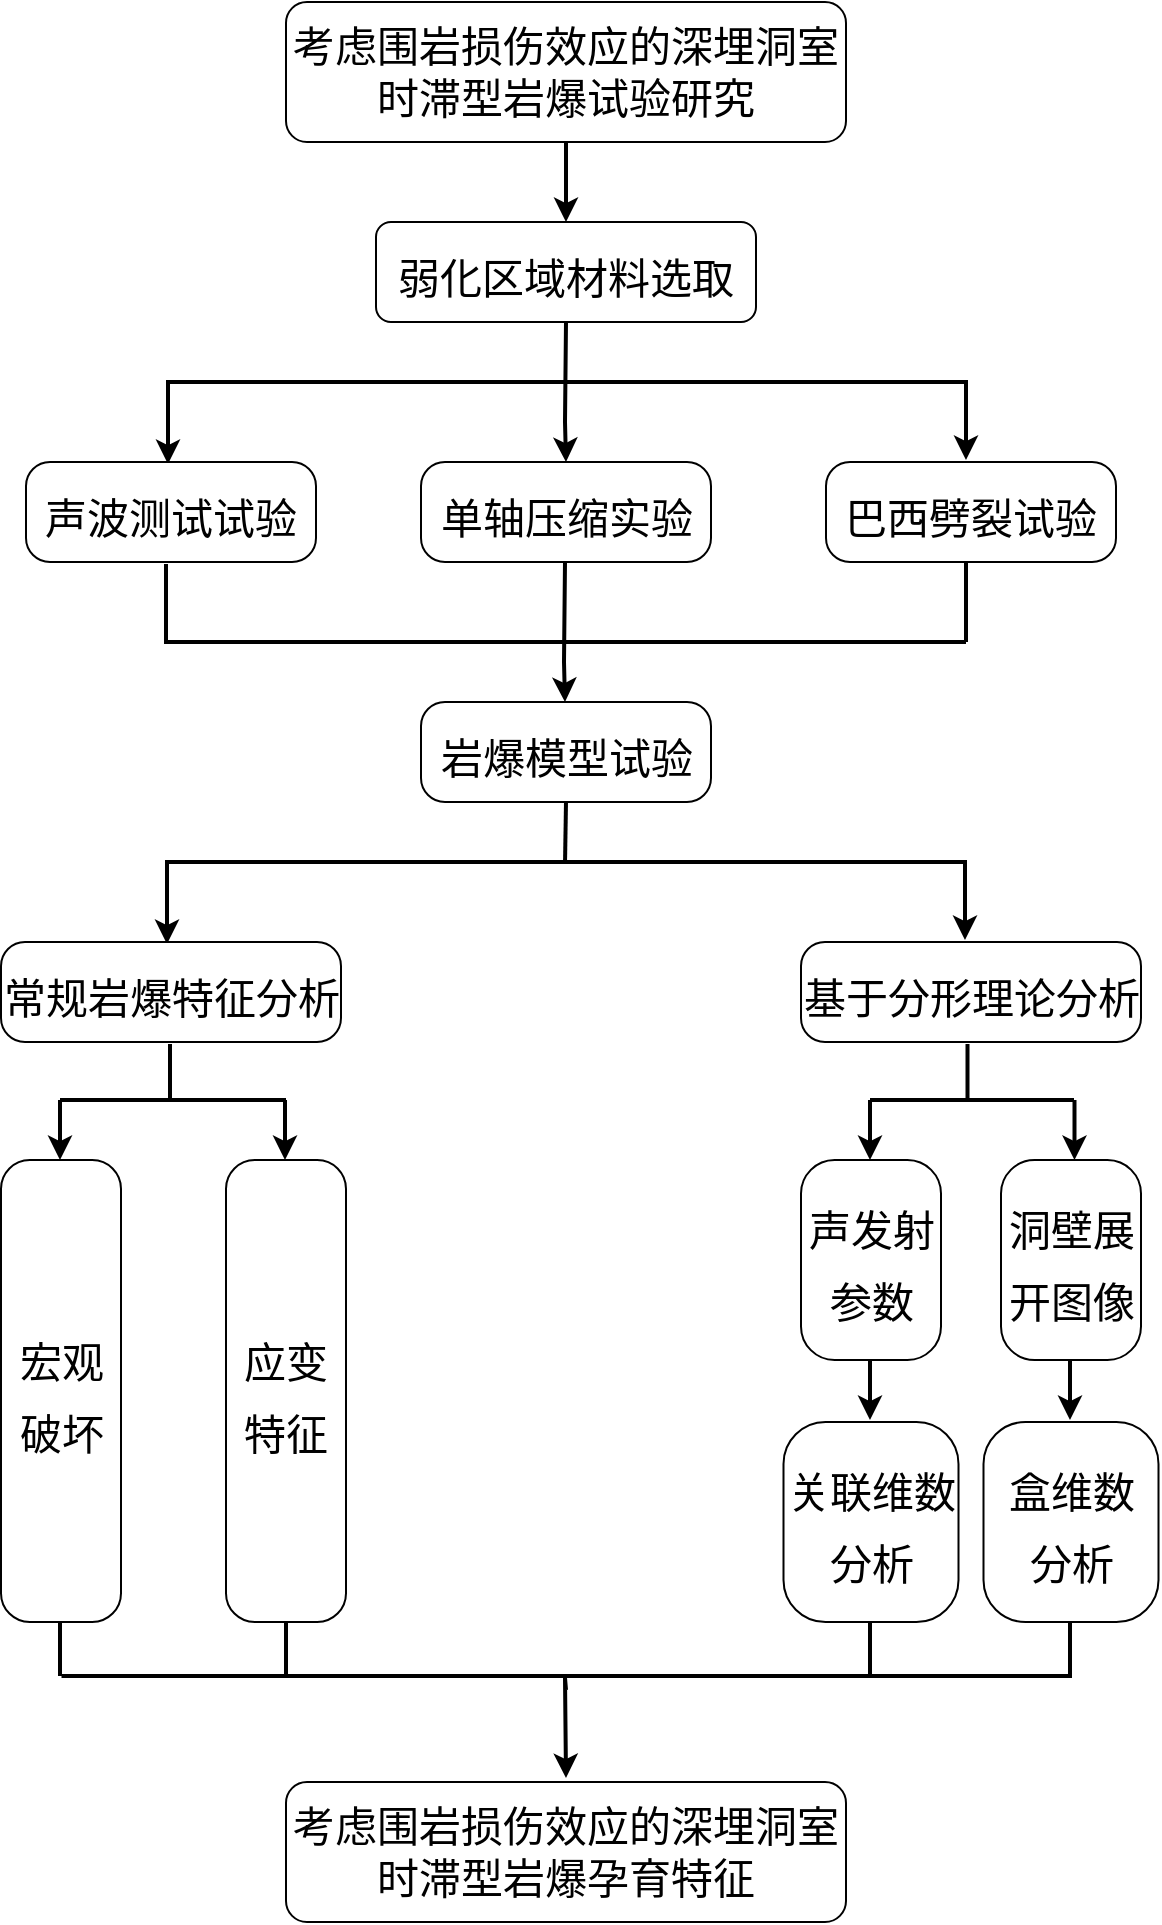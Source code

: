 <mxfile version="20.8.20" type="github">
  <diagram name="第 1 页" id="iqtpRgjDMWt_xRk2_CLg">
    <mxGraphModel dx="1187" dy="764" grid="1" gridSize="10" guides="1" tooltips="1" connect="1" arrows="1" fold="1" page="1" pageScale="1" pageWidth="1200" pageHeight="1920" math="0" shadow="0">
      <root>
        <mxCell id="0" />
        <mxCell id="1" parent="0" />
        <mxCell id="-jBA8Naghl_dJR8Lpy0w-2" value="考虑围岩损伤效应的深埋洞室时滞型岩爆试验研究" style="rounded=1;whiteSpace=wrap;html=1;fontSize=21;" vertex="1" parent="1">
          <mxGeometry x="470" y="30" width="280" height="70" as="geometry" />
        </mxCell>
        <mxCell id="-jBA8Naghl_dJR8Lpy0w-3" value="" style="endArrow=classic;html=1;rounded=0;fontSize=30;exitX=0.5;exitY=1;exitDx=0;exitDy=0;strokeWidth=2;" edge="1" parent="1" source="-jBA8Naghl_dJR8Lpy0w-2">
          <mxGeometry width="50" height="50" relative="1" as="geometry">
            <mxPoint x="610" y="330" as="sourcePoint" />
            <mxPoint x="610" y="140" as="targetPoint" />
          </mxGeometry>
        </mxCell>
        <mxCell id="-jBA8Naghl_dJR8Lpy0w-4" value="&lt;font style=&quot;font-size: 21px;&quot;&gt;弱化区域材料选取&lt;/font&gt;" style="rounded=1;whiteSpace=wrap;html=1;fontSize=30;" vertex="1" parent="1">
          <mxGeometry x="515" y="140" width="190" height="50" as="geometry" />
        </mxCell>
        <mxCell id="-jBA8Naghl_dJR8Lpy0w-5" value="" style="endArrow=none;html=1;rounded=0;strokeWidth=2;fontSize=21;" edge="1" parent="1">
          <mxGeometry width="50" height="50" relative="1" as="geometry">
            <mxPoint x="410" y="220" as="sourcePoint" />
            <mxPoint x="810" y="220" as="targetPoint" />
          </mxGeometry>
        </mxCell>
        <mxCell id="-jBA8Naghl_dJR8Lpy0w-6" value="" style="endArrow=classic;html=1;rounded=0;fontSize=30;strokeWidth=2;" edge="1" parent="1">
          <mxGeometry width="50" height="50" relative="1" as="geometry">
            <mxPoint x="610" y="190" as="sourcePoint" />
            <mxPoint x="610" y="260" as="targetPoint" />
            <Array as="points">
              <mxPoint x="609.5" y="240" />
            </Array>
          </mxGeometry>
        </mxCell>
        <mxCell id="-jBA8Naghl_dJR8Lpy0w-7" value="" style="endArrow=classic;html=1;rounded=0;strokeWidth=2;fontSize=21;" edge="1" parent="1">
          <mxGeometry width="50" height="50" relative="1" as="geometry">
            <mxPoint x="810" y="219" as="sourcePoint" />
            <mxPoint x="810" y="259" as="targetPoint" />
          </mxGeometry>
        </mxCell>
        <mxCell id="-jBA8Naghl_dJR8Lpy0w-8" value="" style="endArrow=classic;html=1;rounded=0;strokeWidth=2;fontSize=21;" edge="1" parent="1">
          <mxGeometry width="50" height="50" relative="1" as="geometry">
            <mxPoint x="411" y="221" as="sourcePoint" />
            <mxPoint x="411" y="261" as="targetPoint" />
          </mxGeometry>
        </mxCell>
        <mxCell id="-jBA8Naghl_dJR8Lpy0w-9" value="&lt;font style=&quot;font-size: 21px;&quot;&gt;声波测试试验&lt;/font&gt;" style="rounded=1;whiteSpace=wrap;html=1;fontSize=30;arcSize=24;" vertex="1" parent="1">
          <mxGeometry x="340" y="260" width="145" height="50" as="geometry" />
        </mxCell>
        <mxCell id="-jBA8Naghl_dJR8Lpy0w-10" value="&lt;font style=&quot;font-size: 21px;&quot;&gt;宏观破坏&lt;/font&gt;" style="rounded=1;whiteSpace=wrap;html=1;fontSize=30;arcSize=24;" vertex="1" parent="1">
          <mxGeometry x="327.5" y="609" width="60" height="231" as="geometry" />
        </mxCell>
        <mxCell id="-jBA8Naghl_dJR8Lpy0w-11" value="&lt;font style=&quot;font-size: 21px;&quot;&gt;巴西劈裂试验&lt;/font&gt;" style="rounded=1;whiteSpace=wrap;html=1;fontSize=30;arcSize=24;" vertex="1" parent="1">
          <mxGeometry x="740" y="260" width="145" height="50" as="geometry" />
        </mxCell>
        <mxCell id="-jBA8Naghl_dJR8Lpy0w-12" value="" style="endArrow=none;html=1;rounded=0;strokeWidth=2;fontSize=21;" edge="1" parent="1">
          <mxGeometry width="50" height="50" relative="1" as="geometry">
            <mxPoint x="410" y="350" as="sourcePoint" />
            <mxPoint x="810" y="350" as="targetPoint" />
          </mxGeometry>
        </mxCell>
        <mxCell id="-jBA8Naghl_dJR8Lpy0w-13" value="" style="endArrow=classic;html=1;rounded=0;fontSize=30;strokeWidth=2;" edge="1" parent="1">
          <mxGeometry width="50" height="50" relative="1" as="geometry">
            <mxPoint x="609.5" y="310" as="sourcePoint" />
            <mxPoint x="609.5" y="380" as="targetPoint" />
            <Array as="points">
              <mxPoint x="609" y="360" />
            </Array>
          </mxGeometry>
        </mxCell>
        <mxCell id="-jBA8Naghl_dJR8Lpy0w-16" value="" style="endArrow=none;html=1;rounded=0;strokeWidth=2;fontSize=21;" edge="1" parent="1">
          <mxGeometry width="50" height="50" relative="1" as="geometry">
            <mxPoint x="410" y="351" as="sourcePoint" />
            <mxPoint x="410" y="311" as="targetPoint" />
          </mxGeometry>
        </mxCell>
        <mxCell id="-jBA8Naghl_dJR8Lpy0w-17" value="" style="endArrow=none;html=1;rounded=0;strokeWidth=2;fontSize=21;" edge="1" parent="1">
          <mxGeometry width="50" height="50" relative="1" as="geometry">
            <mxPoint x="810" y="350" as="sourcePoint" />
            <mxPoint x="810" y="310" as="targetPoint" />
          </mxGeometry>
        </mxCell>
        <mxCell id="-jBA8Naghl_dJR8Lpy0w-18" value="&lt;font style=&quot;font-size: 21px;&quot;&gt;岩爆模型试验&lt;/font&gt;" style="rounded=1;whiteSpace=wrap;html=1;fontSize=30;arcSize=24;" vertex="1" parent="1">
          <mxGeometry x="537.5" y="380" width="145" height="50" as="geometry" />
        </mxCell>
        <mxCell id="-jBA8Naghl_dJR8Lpy0w-19" value="&lt;font style=&quot;font-size: 21px;&quot;&gt;单轴压缩实验&lt;/font&gt;" style="rounded=1;whiteSpace=wrap;html=1;fontSize=30;arcSize=24;" vertex="1" parent="1">
          <mxGeometry x="537.5" y="260" width="145" height="50" as="geometry" />
        </mxCell>
        <mxCell id="-jBA8Naghl_dJR8Lpy0w-20" value="&lt;font style=&quot;font-size: 21px;&quot;&gt;应变特征&lt;/font&gt;" style="rounded=1;whiteSpace=wrap;html=1;fontSize=30;arcSize=24;" vertex="1" parent="1">
          <mxGeometry x="440" y="609" width="60" height="231" as="geometry" />
        </mxCell>
        <mxCell id="-jBA8Naghl_dJR8Lpy0w-21" value="&lt;font style=&quot;font-size: 21px;&quot;&gt;声发射参数&lt;/font&gt;" style="rounded=1;whiteSpace=wrap;html=1;fontSize=30;arcSize=24;" vertex="1" parent="1">
          <mxGeometry x="727.5" y="609" width="70" height="100" as="geometry" />
        </mxCell>
        <mxCell id="-jBA8Naghl_dJR8Lpy0w-22" value="&lt;font style=&quot;font-size: 21px;&quot;&gt;洞壁展开图像&lt;/font&gt;" style="rounded=1;whiteSpace=wrap;html=1;fontSize=30;arcSize=24;" vertex="1" parent="1">
          <mxGeometry x="827.5" y="609" width="70" height="100" as="geometry" />
        </mxCell>
        <mxCell id="-jBA8Naghl_dJR8Lpy0w-23" value="" style="endArrow=none;html=1;rounded=0;strokeWidth=2;fontSize=21;" edge="1" parent="1">
          <mxGeometry width="50" height="50" relative="1" as="geometry">
            <mxPoint x="409.5" y="460" as="sourcePoint" />
            <mxPoint x="809.5" y="460" as="targetPoint" />
          </mxGeometry>
        </mxCell>
        <mxCell id="-jBA8Naghl_dJR8Lpy0w-25" value="" style="endArrow=classic;html=1;rounded=0;strokeWidth=2;fontSize=21;" edge="1" parent="1">
          <mxGeometry width="50" height="50" relative="1" as="geometry">
            <mxPoint x="809.5" y="459" as="sourcePoint" />
            <mxPoint x="809.5" y="499" as="targetPoint" />
          </mxGeometry>
        </mxCell>
        <mxCell id="-jBA8Naghl_dJR8Lpy0w-26" value="" style="endArrow=classic;html=1;rounded=0;strokeWidth=2;fontSize=21;" edge="1" parent="1">
          <mxGeometry width="50" height="50" relative="1" as="geometry">
            <mxPoint x="410.5" y="461" as="sourcePoint" />
            <mxPoint x="410.5" y="501" as="targetPoint" />
          </mxGeometry>
        </mxCell>
        <mxCell id="-jBA8Naghl_dJR8Lpy0w-27" value="&lt;font style=&quot;font-size: 21px;&quot;&gt;常规岩爆特征分析&lt;/font&gt;" style="rounded=1;whiteSpace=wrap;html=1;fontSize=30;arcSize=24;" vertex="1" parent="1">
          <mxGeometry x="327.5" y="500" width="170" height="50" as="geometry" />
        </mxCell>
        <mxCell id="-jBA8Naghl_dJR8Lpy0w-28" value="&lt;font style=&quot;font-size: 21px;&quot;&gt;基于分形理论分析&lt;/font&gt;" style="rounded=1;whiteSpace=wrap;html=1;fontSize=30;arcSize=24;" vertex="1" parent="1">
          <mxGeometry x="727.5" y="500" width="170" height="50" as="geometry" />
        </mxCell>
        <mxCell id="-jBA8Naghl_dJR8Lpy0w-29" value="" style="endArrow=classic;html=1;rounded=0;strokeWidth=2;fontSize=21;" edge="1" parent="1">
          <mxGeometry width="50" height="50" relative="1" as="geometry">
            <mxPoint x="357" y="579" as="sourcePoint" />
            <mxPoint x="357" y="609" as="targetPoint" />
          </mxGeometry>
        </mxCell>
        <mxCell id="-jBA8Naghl_dJR8Lpy0w-30" value="" style="endArrow=classic;html=1;rounded=0;strokeWidth=2;fontSize=21;" edge="1" parent="1">
          <mxGeometry width="50" height="50" relative="1" as="geometry">
            <mxPoint x="469.5" y="579" as="sourcePoint" />
            <mxPoint x="469.5" y="609" as="targetPoint" />
          </mxGeometry>
        </mxCell>
        <mxCell id="-jBA8Naghl_dJR8Lpy0w-31" value="" style="endArrow=none;html=1;rounded=0;strokeWidth=2;fontSize=21;" edge="1" parent="1">
          <mxGeometry width="50" height="50" relative="1" as="geometry">
            <mxPoint x="357" y="579" as="sourcePoint" />
            <mxPoint x="470" y="579" as="targetPoint" />
          </mxGeometry>
        </mxCell>
        <mxCell id="-jBA8Naghl_dJR8Lpy0w-32" value="" style="endArrow=none;html=1;rounded=0;strokeWidth=2;fontSize=21;" edge="1" parent="1">
          <mxGeometry width="50" height="50" relative="1" as="geometry">
            <mxPoint x="412" y="578" as="sourcePoint" />
            <mxPoint x="412" y="551" as="targetPoint" />
          </mxGeometry>
        </mxCell>
        <mxCell id="-jBA8Naghl_dJR8Lpy0w-34" value="" style="endArrow=classic;html=1;rounded=0;strokeWidth=2;fontSize=21;" edge="1" parent="1">
          <mxGeometry width="50" height="50" relative="1" as="geometry">
            <mxPoint x="762" y="579" as="sourcePoint" />
            <mxPoint x="762" y="609" as="targetPoint" />
          </mxGeometry>
        </mxCell>
        <mxCell id="-jBA8Naghl_dJR8Lpy0w-35" value="" style="endArrow=classic;html=1;rounded=0;strokeWidth=2;fontSize=21;" edge="1" parent="1">
          <mxGeometry width="50" height="50" relative="1" as="geometry">
            <mxPoint x="864.25" y="579" as="sourcePoint" />
            <mxPoint x="864.25" y="609" as="targetPoint" />
          </mxGeometry>
        </mxCell>
        <mxCell id="-jBA8Naghl_dJR8Lpy0w-36" value="" style="endArrow=none;html=1;rounded=0;strokeWidth=2;fontSize=21;" edge="1" parent="1">
          <mxGeometry width="50" height="50" relative="1" as="geometry">
            <mxPoint x="762" y="579" as="sourcePoint" />
            <mxPoint x="864" y="579" as="targetPoint" />
          </mxGeometry>
        </mxCell>
        <mxCell id="-jBA8Naghl_dJR8Lpy0w-37" value="" style="endArrow=none;html=1;rounded=0;strokeWidth=2;fontSize=21;" edge="1" parent="1">
          <mxGeometry width="50" height="50" relative="1" as="geometry">
            <mxPoint x="810.75" y="578" as="sourcePoint" />
            <mxPoint x="810.75" y="551" as="targetPoint" />
          </mxGeometry>
        </mxCell>
        <mxCell id="-jBA8Naghl_dJR8Lpy0w-38" value="" style="endArrow=none;html=1;rounded=0;strokeWidth=2;fontSize=21;" edge="1" parent="1">
          <mxGeometry width="50" height="50" relative="1" as="geometry">
            <mxPoint x="609.5" y="461" as="sourcePoint" />
            <mxPoint x="610" y="430" as="targetPoint" />
          </mxGeometry>
        </mxCell>
        <mxCell id="-jBA8Naghl_dJR8Lpy0w-39" value="" style="endArrow=classic;html=1;rounded=0;strokeWidth=2;fontSize=21;" edge="1" parent="1">
          <mxGeometry width="50" height="50" relative="1" as="geometry">
            <mxPoint x="762" y="709" as="sourcePoint" />
            <mxPoint x="762" y="739" as="targetPoint" />
          </mxGeometry>
        </mxCell>
        <mxCell id="-jBA8Naghl_dJR8Lpy0w-40" value="" style="endArrow=classic;html=1;rounded=0;strokeWidth=2;fontSize=21;" edge="1" parent="1">
          <mxGeometry width="50" height="50" relative="1" as="geometry">
            <mxPoint x="862" y="709" as="sourcePoint" />
            <mxPoint x="862" y="739" as="targetPoint" />
          </mxGeometry>
        </mxCell>
        <mxCell id="-jBA8Naghl_dJR8Lpy0w-41" value="&lt;font style=&quot;font-size: 21px;&quot;&gt;关联维数分析&lt;/font&gt;" style="rounded=1;whiteSpace=wrap;html=1;fontSize=30;arcSize=24;" vertex="1" parent="1">
          <mxGeometry x="718.75" y="740" width="87.5" height="100" as="geometry" />
        </mxCell>
        <mxCell id="-jBA8Naghl_dJR8Lpy0w-42" value="&lt;font style=&quot;font-size: 21px;&quot;&gt;盒维数&lt;br&gt;分析&lt;/font&gt;" style="rounded=1;whiteSpace=wrap;html=1;fontSize=30;arcSize=24;" vertex="1" parent="1">
          <mxGeometry x="818.75" y="740" width="87.5" height="100" as="geometry" />
        </mxCell>
        <mxCell id="-jBA8Naghl_dJR8Lpy0w-45" value="" style="endArrow=none;html=1;rounded=0;strokeWidth=2;fontSize=21;" edge="1" parent="1">
          <mxGeometry width="50" height="50" relative="1" as="geometry">
            <mxPoint x="863" y="867" as="sourcePoint" />
            <mxPoint x="357.75" y="867" as="targetPoint" />
          </mxGeometry>
        </mxCell>
        <mxCell id="-jBA8Naghl_dJR8Lpy0w-46" value="" style="endArrow=none;html=1;rounded=0;strokeWidth=2;fontSize=21;" edge="1" parent="1">
          <mxGeometry width="50" height="50" relative="1" as="geometry">
            <mxPoint x="357" y="867" as="sourcePoint" />
            <mxPoint x="357" y="840" as="targetPoint" />
          </mxGeometry>
        </mxCell>
        <mxCell id="-jBA8Naghl_dJR8Lpy0w-47" value="" style="endArrow=none;html=1;rounded=0;strokeWidth=2;fontSize=21;" edge="1" parent="1">
          <mxGeometry width="50" height="50" relative="1" as="geometry">
            <mxPoint x="470" y="867" as="sourcePoint" />
            <mxPoint x="470" y="840" as="targetPoint" />
          </mxGeometry>
        </mxCell>
        <mxCell id="-jBA8Naghl_dJR8Lpy0w-48" value="" style="endArrow=none;html=1;rounded=0;strokeWidth=2;fontSize=21;" edge="1" parent="1">
          <mxGeometry width="50" height="50" relative="1" as="geometry">
            <mxPoint x="762" y="867" as="sourcePoint" />
            <mxPoint x="762" y="840" as="targetPoint" />
          </mxGeometry>
        </mxCell>
        <mxCell id="-jBA8Naghl_dJR8Lpy0w-49" value="" style="endArrow=none;html=1;rounded=0;strokeWidth=2;fontSize=21;" edge="1" parent="1">
          <mxGeometry width="50" height="50" relative="1" as="geometry">
            <mxPoint x="862" y="867" as="sourcePoint" />
            <mxPoint x="862" y="840" as="targetPoint" />
          </mxGeometry>
        </mxCell>
        <mxCell id="-jBA8Naghl_dJR8Lpy0w-50" value="" style="endArrow=classic;html=1;rounded=0;fontSize=30;strokeWidth=2;" edge="1" parent="1">
          <mxGeometry width="50" height="50" relative="1" as="geometry">
            <mxPoint x="610" y="874" as="sourcePoint" />
            <mxPoint x="610" y="918" as="targetPoint" />
            <Array as="points">
              <mxPoint x="609.5" y="868" />
            </Array>
          </mxGeometry>
        </mxCell>
        <mxCell id="-jBA8Naghl_dJR8Lpy0w-52" value="考虑围岩损伤效应的深埋洞室时滞型岩爆孕育特征" style="rounded=1;whiteSpace=wrap;html=1;fontSize=21;" vertex="1" parent="1">
          <mxGeometry x="470" y="920" width="280" height="70" as="geometry" />
        </mxCell>
      </root>
    </mxGraphModel>
  </diagram>
</mxfile>
